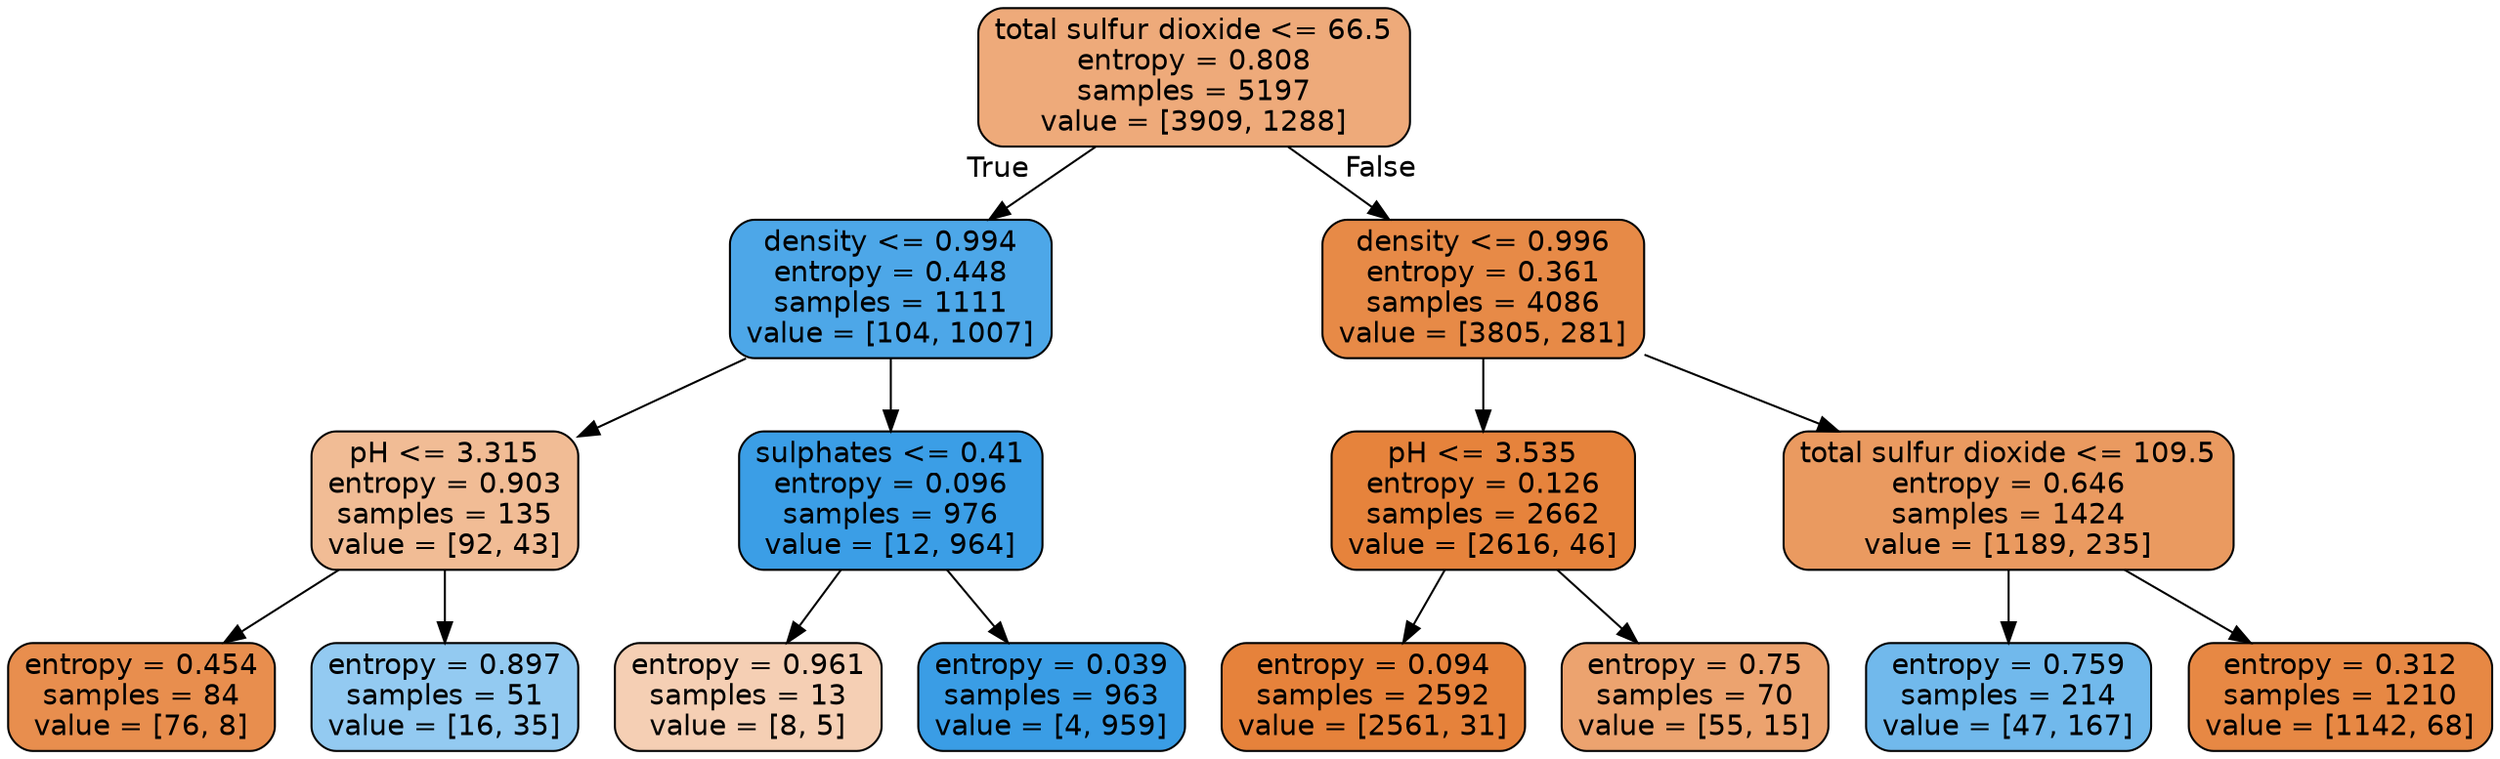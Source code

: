 digraph Tree {
node [shape=box, style="filled, rounded", color="black", fontname=helvetica] ;
edge [fontname=helvetica] ;
0 [label="total sulfur dioxide <= 66.5\nentropy = 0.808\nsamples = 5197\nvalue = [3909, 1288]", fillcolor="#e58139ab"] ;
1 [label="density <= 0.994\nentropy = 0.448\nsamples = 1111\nvalue = [104, 1007]", fillcolor="#399de5e5"] ;
0 -> 1 [labeldistance=2.5, labelangle=45, headlabel="True"] ;
2 [label="pH <= 3.315\nentropy = 0.903\nsamples = 135\nvalue = [92, 43]", fillcolor="#e5813988"] ;
1 -> 2 ;
3 [label="entropy = 0.454\nsamples = 84\nvalue = [76, 8]", fillcolor="#e58139e4"] ;
2 -> 3 ;
4 [label="entropy = 0.897\nsamples = 51\nvalue = [16, 35]", fillcolor="#399de58a"] ;
2 -> 4 ;
5 [label="sulphates <= 0.41\nentropy = 0.096\nsamples = 976\nvalue = [12, 964]", fillcolor="#399de5fc"] ;
1 -> 5 ;
6 [label="entropy = 0.961\nsamples = 13\nvalue = [8, 5]", fillcolor="#e5813960"] ;
5 -> 6 ;
7 [label="entropy = 0.039\nsamples = 963\nvalue = [4, 959]", fillcolor="#399de5fe"] ;
5 -> 7 ;
8 [label="density <= 0.996\nentropy = 0.361\nsamples = 4086\nvalue = [3805, 281]", fillcolor="#e58139ec"] ;
0 -> 8 [labeldistance=2.5, labelangle=-45, headlabel="False"] ;
9 [label="pH <= 3.535\nentropy = 0.126\nsamples = 2662\nvalue = [2616, 46]", fillcolor="#e58139fb"] ;
8 -> 9 ;
10 [label="entropy = 0.094\nsamples = 2592\nvalue = [2561, 31]", fillcolor="#e58139fc"] ;
9 -> 10 ;
11 [label="entropy = 0.75\nsamples = 70\nvalue = [55, 15]", fillcolor="#e58139b9"] ;
9 -> 11 ;
12 [label="total sulfur dioxide <= 109.5\nentropy = 0.646\nsamples = 1424\nvalue = [1189, 235]", fillcolor="#e58139cd"] ;
8 -> 12 ;
13 [label="entropy = 0.759\nsamples = 214\nvalue = [47, 167]", fillcolor="#399de5b7"] ;
12 -> 13 ;
14 [label="entropy = 0.312\nsamples = 1210\nvalue = [1142, 68]", fillcolor="#e58139f0"] ;
12 -> 14 ;
}